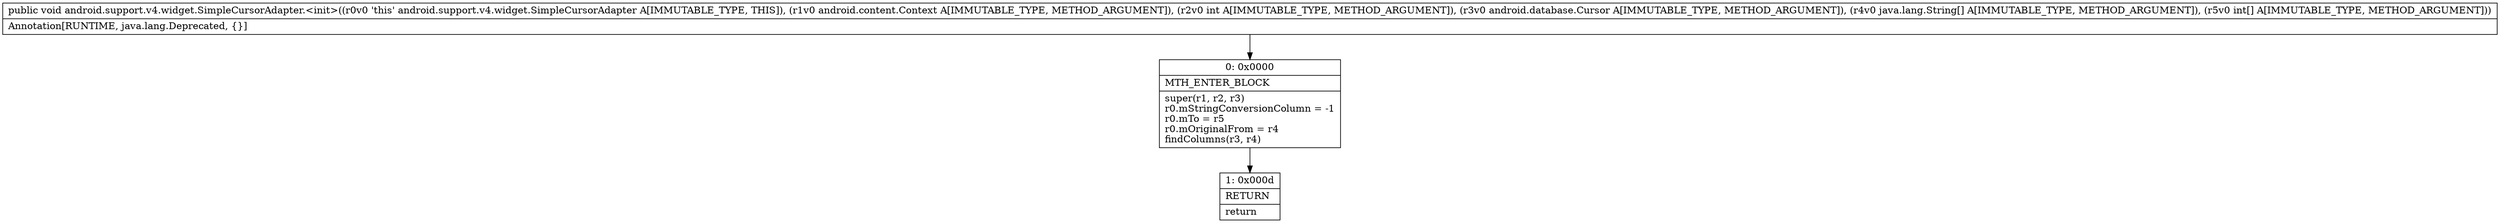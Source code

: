 digraph "CFG forandroid.support.v4.widget.SimpleCursorAdapter.\<init\>(Landroid\/content\/Context;ILandroid\/database\/Cursor;[Ljava\/lang\/String;[I)V" {
Node_0 [shape=record,label="{0\:\ 0x0000|MTH_ENTER_BLOCK\l|super(r1, r2, r3)\lr0.mStringConversionColumn = \-1\lr0.mTo = r5\lr0.mOriginalFrom = r4\lfindColumns(r3, r4)\l}"];
Node_1 [shape=record,label="{1\:\ 0x000d|RETURN\l|return\l}"];
MethodNode[shape=record,label="{public void android.support.v4.widget.SimpleCursorAdapter.\<init\>((r0v0 'this' android.support.v4.widget.SimpleCursorAdapter A[IMMUTABLE_TYPE, THIS]), (r1v0 android.content.Context A[IMMUTABLE_TYPE, METHOD_ARGUMENT]), (r2v0 int A[IMMUTABLE_TYPE, METHOD_ARGUMENT]), (r3v0 android.database.Cursor A[IMMUTABLE_TYPE, METHOD_ARGUMENT]), (r4v0 java.lang.String[] A[IMMUTABLE_TYPE, METHOD_ARGUMENT]), (r5v0 int[] A[IMMUTABLE_TYPE, METHOD_ARGUMENT]))  | Annotation[RUNTIME, java.lang.Deprecated, \{\}]\l}"];
MethodNode -> Node_0;
Node_0 -> Node_1;
}

